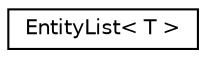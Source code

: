 digraph G
{
  edge [fontname="Helvetica",fontsize="10",labelfontname="Helvetica",labelfontsize="10"];
  node [fontname="Helvetica",fontsize="10",shape=record];
  rankdir="LR";
  Node1 [label="EntityList\< T \>",height=0.2,width=0.4,color="black", fillcolor="white", style="filled",URL="$class_entity_list.html"];
}
